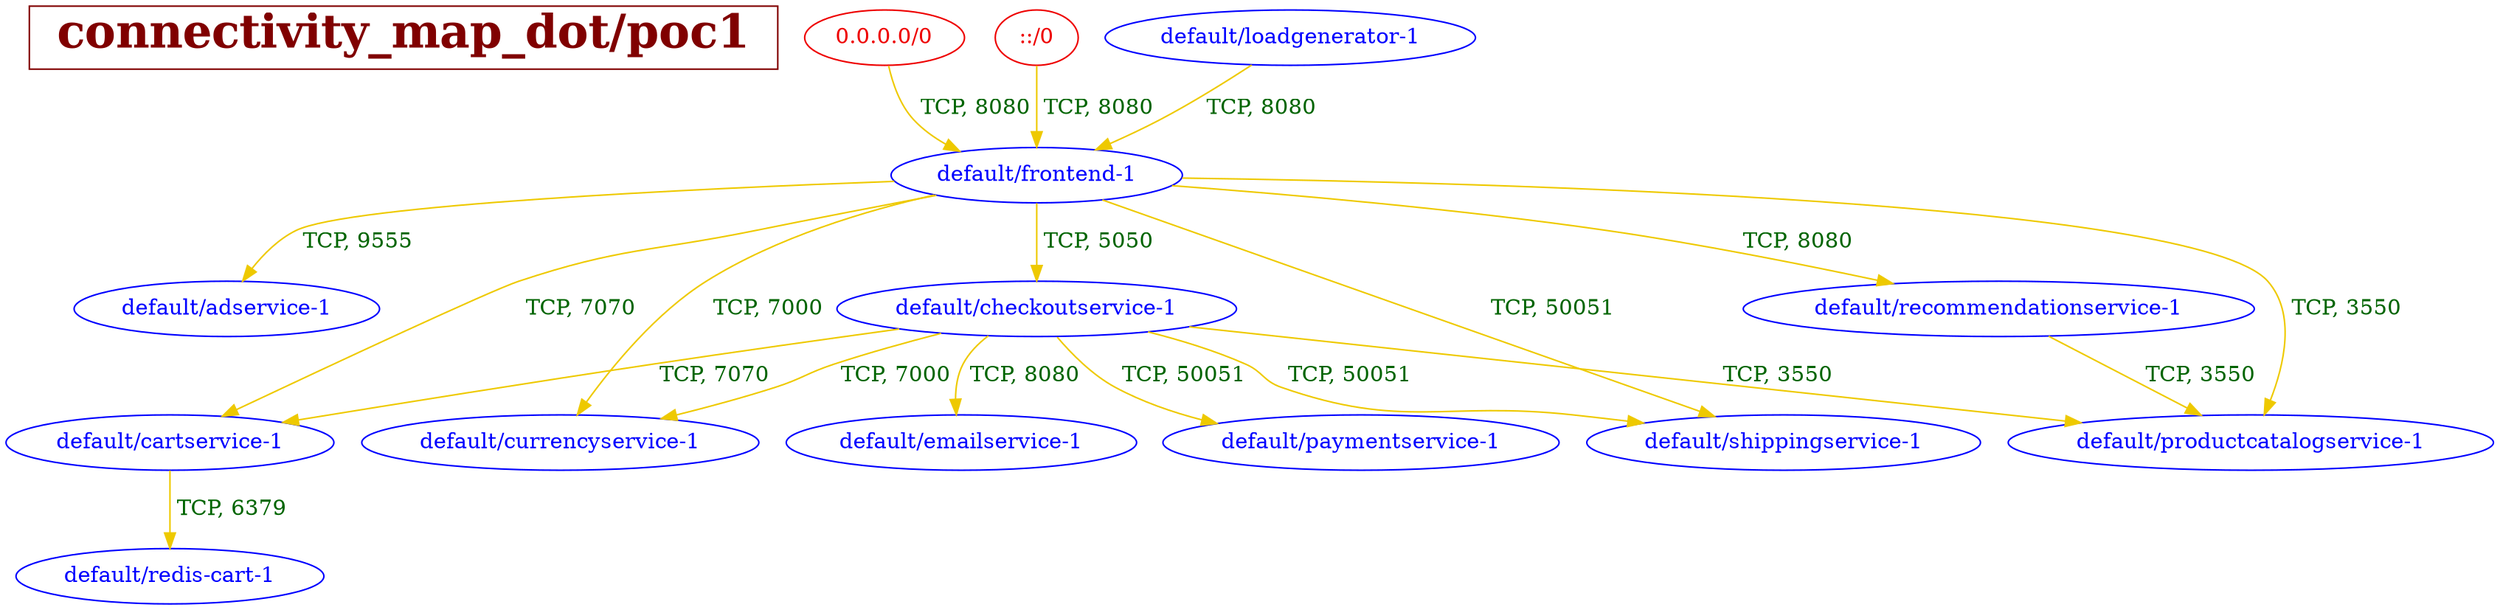 // The Connectivity Graph of poc1
digraph poc1 {
	HEADER [shape="box" label=< <B>connectivity_map_dot/poc1</B> > fontsize=30 color=webmaroon fontcolor=webmaroon];
	"0.0.0.0/0" [label="0.0.0.0/0" color="red2" fontcolor="red2"]
	"::/0" [label="::/0" color="red2" fontcolor="red2"]
	"default/adservice-1" [label="default/adservice-1" color="blue" fontcolor="blue"]
	"default/cartservice-1" [label="default/cartservice-1" color="blue" fontcolor="blue"]
	"default/checkoutservice-1" [label="default/checkoutservice-1" color="blue" fontcolor="blue"]
	"default/currencyservice-1" [label="default/currencyservice-1" color="blue" fontcolor="blue"]
	"default/emailservice-1" [label="default/emailservice-1" color="blue" fontcolor="blue"]
	"default/frontend-1" [label="default/frontend-1" color="blue" fontcolor="blue"]
	"default/loadgenerator-1" [label="default/loadgenerator-1" color="blue" fontcolor="blue"]
	"default/paymentservice-1" [label="default/paymentservice-1" color="blue" fontcolor="blue"]
	"default/productcatalogservice-1" [label="default/productcatalogservice-1" color="blue" fontcolor="blue"]
	"default/recommendationservice-1" [label="default/recommendationservice-1" color="blue" fontcolor="blue"]
	"default/redis-cart-1" [label="default/redis-cart-1" color="blue" fontcolor="blue"]
	"default/shippingservice-1" [label="default/shippingservice-1" color="blue" fontcolor="blue"]
	"0.0.0.0/0" -> "default/frontend-1" [label=" TCP, 8080" color="gold2" fontcolor="darkgreen"]
	"::/0" -> "default/frontend-1" [label=" TCP, 8080" color="gold2" fontcolor="darkgreen"]
	"default/cartservice-1" -> "default/redis-cart-1" [label=" TCP, 6379" color="gold2" fontcolor="darkgreen"]
	"default/checkoutservice-1" -> "default/cartservice-1" [label=" TCP, 7070" color="gold2" fontcolor="darkgreen"]
	"default/checkoutservice-1" -> "default/currencyservice-1" [label=" TCP, 7000" color="gold2" fontcolor="darkgreen"]
	"default/checkoutservice-1" -> "default/emailservice-1" [label=" TCP, 8080" color="gold2" fontcolor="darkgreen"]
	"default/checkoutservice-1" -> "default/paymentservice-1" [label=" TCP, 50051" color="gold2" fontcolor="darkgreen"]
	"default/checkoutservice-1" -> "default/productcatalogservice-1" [label=" TCP, 3550" color="gold2" fontcolor="darkgreen"]
	"default/checkoutservice-1" -> "default/shippingservice-1" [label=" TCP, 50051" color="gold2" fontcolor="darkgreen"]
	"default/frontend-1" -> "default/adservice-1" [label=" TCP, 9555" color="gold2" fontcolor="darkgreen"]
	"default/frontend-1" -> "default/cartservice-1" [label=" TCP, 7070" color="gold2" fontcolor="darkgreen"]
	"default/frontend-1" -> "default/checkoutservice-1" [label=" TCP, 5050" color="gold2" fontcolor="darkgreen"]
	"default/frontend-1" -> "default/currencyservice-1" [label=" TCP, 7000" color="gold2" fontcolor="darkgreen"]
	"default/frontend-1" -> "default/productcatalogservice-1" [label=" TCP, 3550" color="gold2" fontcolor="darkgreen"]
	"default/frontend-1" -> "default/recommendationservice-1" [label=" TCP, 8080" color="gold2" fontcolor="darkgreen"]
	"default/frontend-1" -> "default/shippingservice-1" [label=" TCP, 50051" color="gold2" fontcolor="darkgreen"]
	"default/loadgenerator-1" -> "default/frontend-1" [label=" TCP, 8080" color="gold2" fontcolor="darkgreen"]
	"default/recommendationservice-1" -> "default/productcatalogservice-1" [label=" TCP, 3550" color="gold2" fontcolor="darkgreen"]
}


